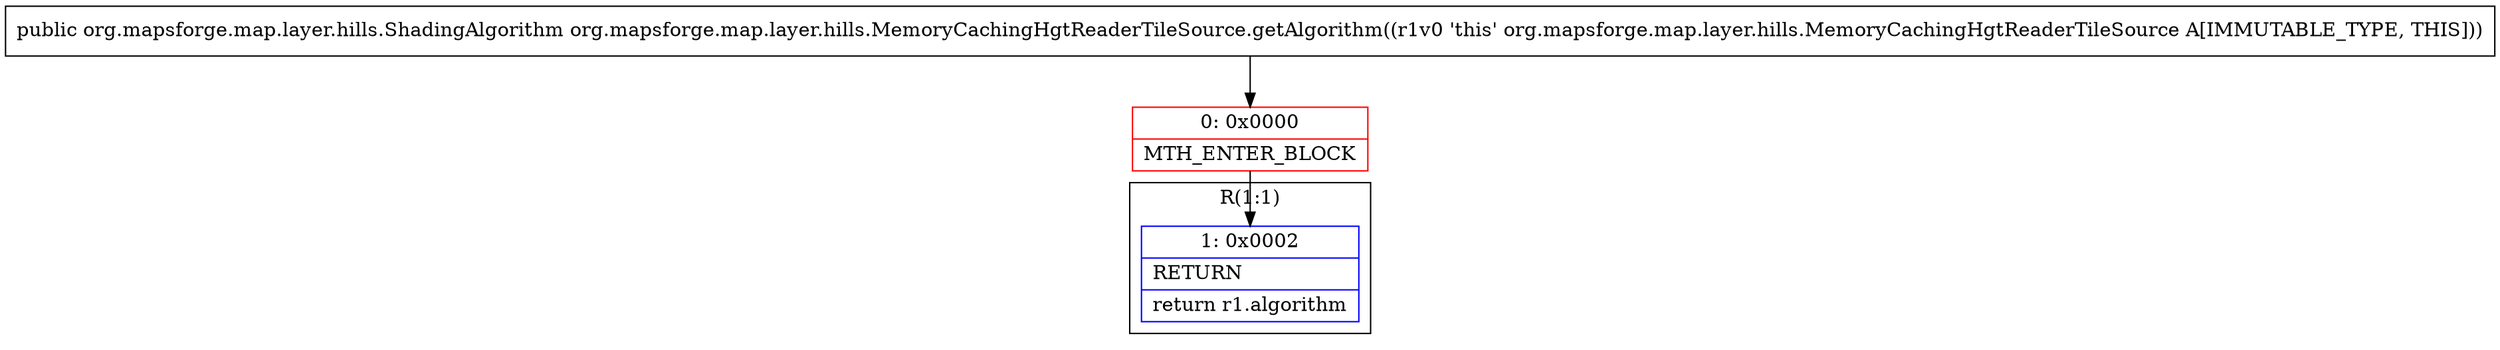 digraph "CFG fororg.mapsforge.map.layer.hills.MemoryCachingHgtReaderTileSource.getAlgorithm()Lorg\/mapsforge\/map\/layer\/hills\/ShadingAlgorithm;" {
subgraph cluster_Region_1582825648 {
label = "R(1:1)";
node [shape=record,color=blue];
Node_1 [shape=record,label="{1\:\ 0x0002|RETURN\l|return r1.algorithm\l}"];
}
Node_0 [shape=record,color=red,label="{0\:\ 0x0000|MTH_ENTER_BLOCK\l}"];
MethodNode[shape=record,label="{public org.mapsforge.map.layer.hills.ShadingAlgorithm org.mapsforge.map.layer.hills.MemoryCachingHgtReaderTileSource.getAlgorithm((r1v0 'this' org.mapsforge.map.layer.hills.MemoryCachingHgtReaderTileSource A[IMMUTABLE_TYPE, THIS])) }"];
MethodNode -> Node_0;
Node_0 -> Node_1;
}


